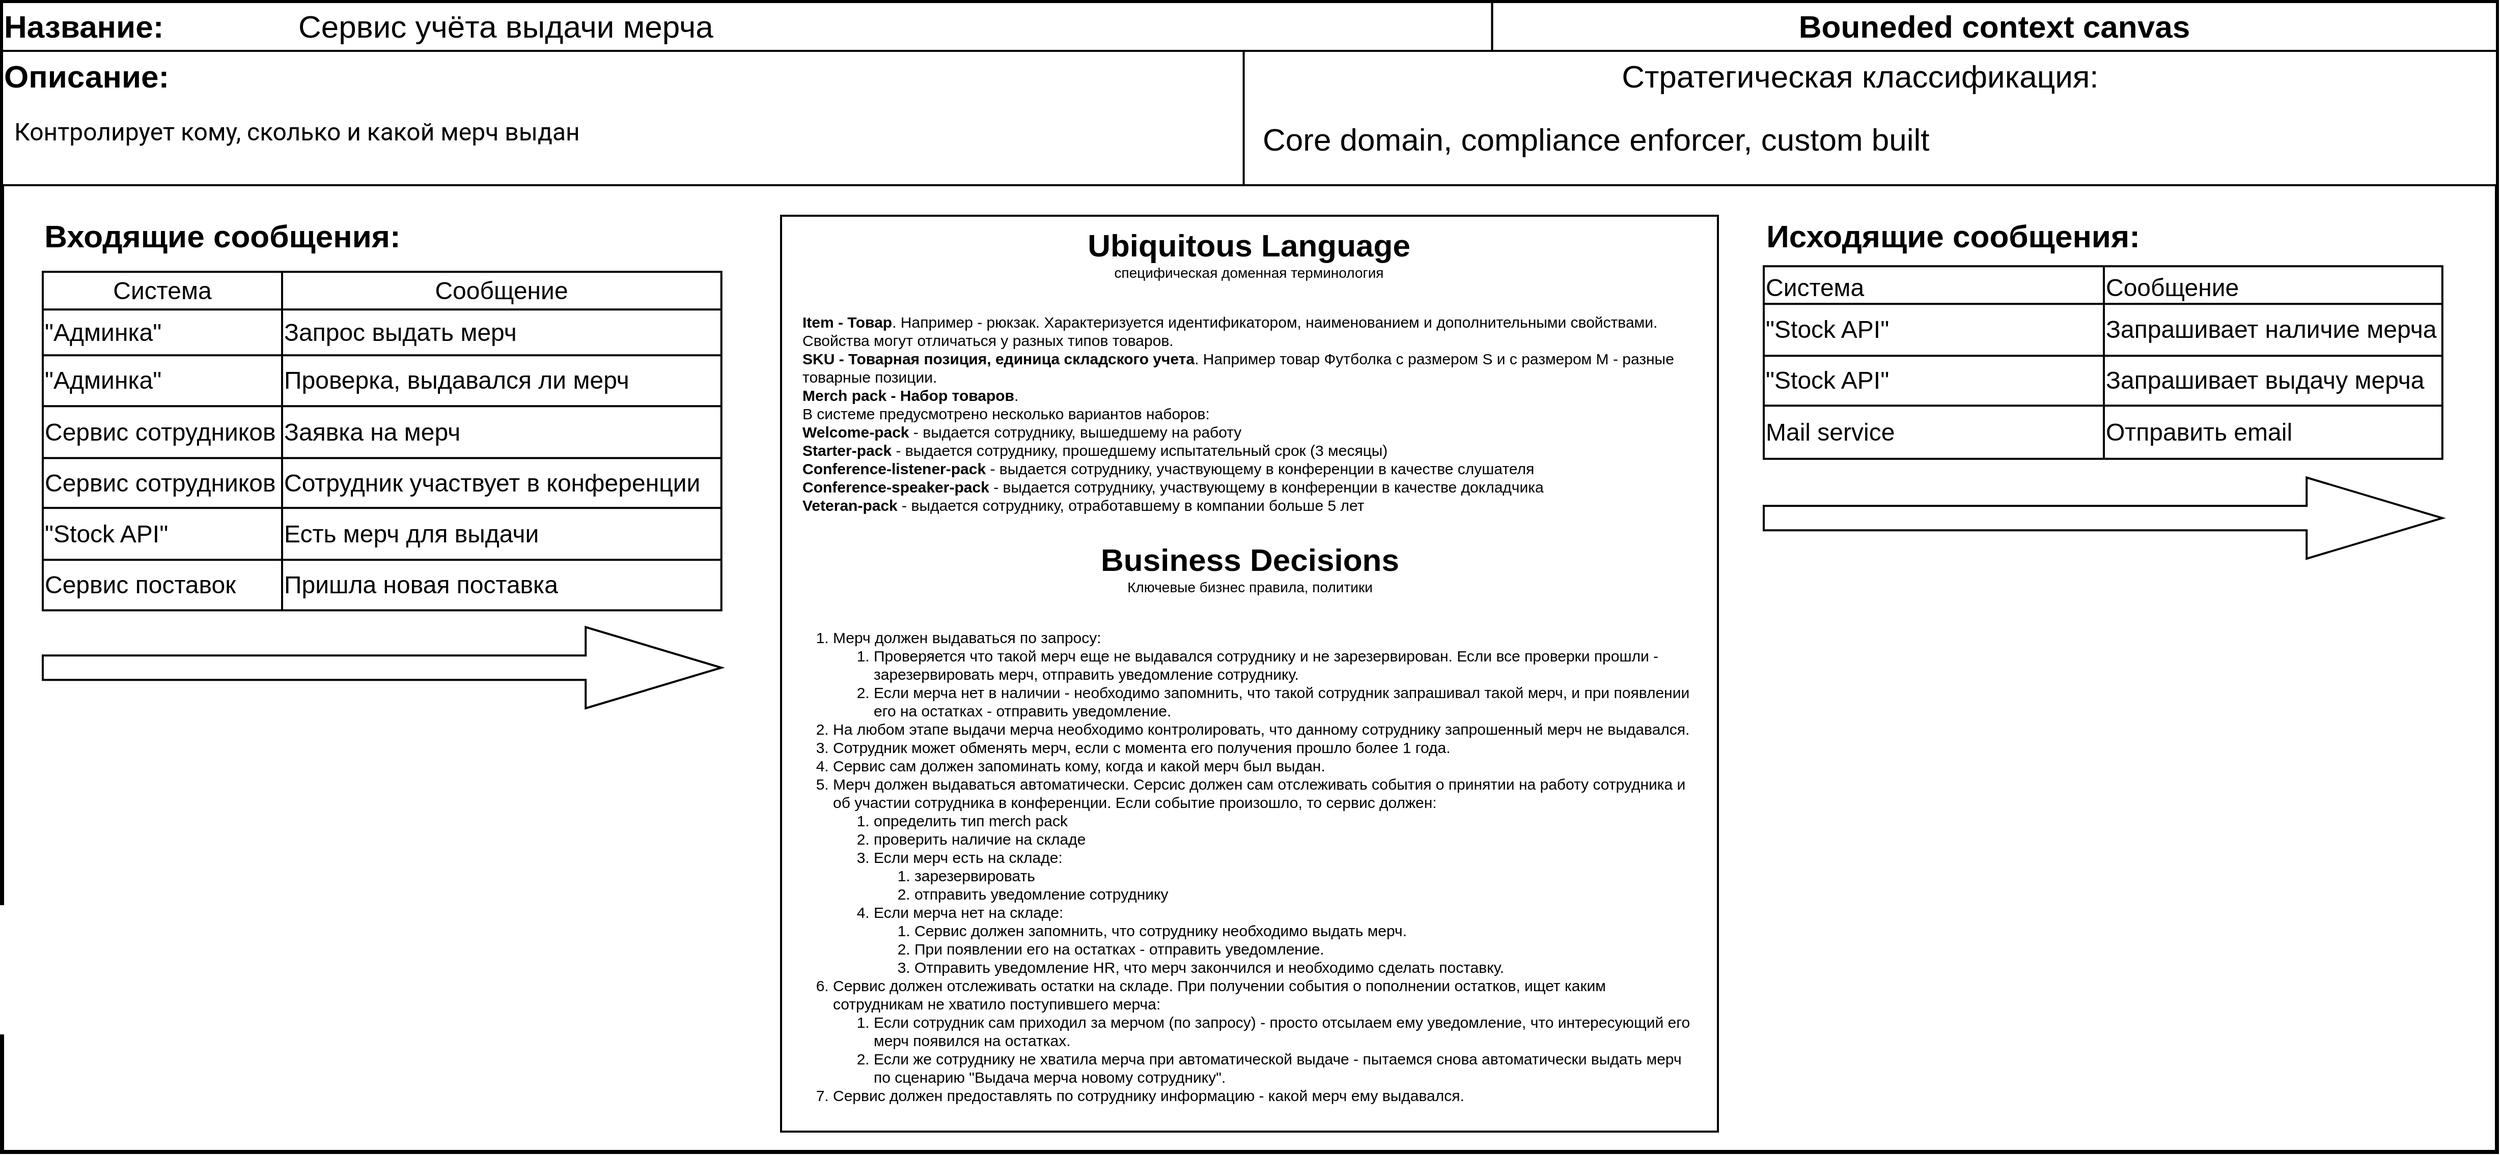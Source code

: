 <mxfile version="15.4.0" type="device"><diagram id="8OFZhzmo89h2vflNufuO" name="Page-1"><mxGraphModel dx="2844" dy="1724" grid="1" gridSize="10" guides="1" tooltips="1" connect="1" arrows="1" fold="1" page="1" pageScale="1" pageWidth="827" pageHeight="1169" math="0" shadow="0"><root><mxCell id="0"/><mxCell id="1" parent="0"/><mxCell id="90RE7-Sr8iYz6EcnKm03-32" value="" style="group" vertex="1" connectable="0" parent="1"><mxGeometry x="10" y="20" width="2450" height="1130" as="geometry"/></mxCell><mxCell id="C2i8B1bdvemPvVyp_Ss8-2" value="" style="rounded=0;whiteSpace=wrap;html=1;strokeWidth=4;glass=0;shadow=0;sketch=0;" parent="90RE7-Sr8iYz6EcnKm03-32" vertex="1"><mxGeometry width="2450" height="1130" as="geometry"/></mxCell><mxCell id="C2i8B1bdvemPvVyp_Ss8-19" value="" style="group" parent="90RE7-Sr8iYz6EcnKm03-32" vertex="1" connectable="0"><mxGeometry width="2450" height="180" as="geometry"/></mxCell><mxCell id="C2i8B1bdvemPvVyp_Ss8-5" value="" style="group;strokeColor=none;shadow=0;align=left;" parent="C2i8B1bdvemPvVyp_Ss8-19" vertex="1" connectable="0"><mxGeometry width="2450" height="48.0" as="geometry"/></mxCell><mxCell id="C2i8B1bdvemPvVyp_Ss8-17" value="" style="group" parent="C2i8B1bdvemPvVyp_Ss8-5" vertex="1" connectable="0"><mxGeometry width="2450" height="48.0" as="geometry"/></mxCell><mxCell id="C2i8B1bdvemPvVyp_Ss8-4" value="&lt;font style=&quot;font-size: 31px&quot;&gt;&lt;b&gt;Bouneded context canvas&lt;/b&gt;&lt;/font&gt;" style="rounded=0;whiteSpace=wrap;html=1;strokeWidth=2;strokeColor=default;" parent="C2i8B1bdvemPvVyp_Ss8-17" vertex="1"><mxGeometry x="1463.194" width="986.806" height="48.0" as="geometry"/></mxCell><mxCell id="C2i8B1bdvemPvVyp_Ss8-16" value="" style="group" parent="C2i8B1bdvemPvVyp_Ss8-17" vertex="1" connectable="0"><mxGeometry width="1463.194" height="48.0" as="geometry"/></mxCell><mxCell id="C2i8B1bdvemPvVyp_Ss8-3" value="&lt;b&gt;&lt;font style=&quot;font-size: 31px&quot;&gt;Название:&amp;nbsp;&lt;/font&gt;&lt;/b&gt;" style="rounded=0;whiteSpace=wrap;html=1;strokeWidth=2;align=left;" parent="C2i8B1bdvemPvVyp_Ss8-16" vertex="1"><mxGeometry width="1463.194" height="48.0" as="geometry"/></mxCell><mxCell id="C2i8B1bdvemPvVyp_Ss8-13" value="Сервис учёта выдачи мерча" style="text;html=1;strokeColor=none;fillColor=none;align=left;verticalAlign=middle;whiteSpace=wrap;rounded=0;shadow=0;fontSize=31;" parent="C2i8B1bdvemPvVyp_Ss8-16" vertex="1"><mxGeometry x="289.236" y="6.0" width="1139.931" height="36.0" as="geometry"/></mxCell><mxCell id="C2i8B1bdvemPvVyp_Ss8-8" value="&lt;font style=&quot;font-size: 31px&quot;&gt;Стратегическая классификация:&amp;nbsp;&lt;/font&gt;" style="rounded=0;whiteSpace=wrap;html=1;shadow=0;strokeColor=default;strokeWidth=2;verticalAlign=top;spacingRight=0;spacing=2;sketch=0;" parent="C2i8B1bdvemPvVyp_Ss8-19" vertex="1"><mxGeometry x="1207.907" y="47.998" width="1242.093" height="132.002" as="geometry"/></mxCell><mxCell id="C2i8B1bdvemPvVyp_Ss8-18" value="" style="group" parent="C2i8B1bdvemPvVyp_Ss8-19" vertex="1" connectable="0"><mxGeometry y="47.998" width="1219.302" height="132.002" as="geometry"/></mxCell><mxCell id="C2i8B1bdvemPvVyp_Ss8-7" value="&lt;font style=&quot;font-size: 31px&quot;&gt;&lt;b&gt;Описание:&lt;/b&gt;&lt;/font&gt;" style="rounded=0;whiteSpace=wrap;html=1;shadow=0;strokeColor=default;strokeWidth=2;align=left;verticalAlign=top;" parent="C2i8B1bdvemPvVyp_Ss8-18" vertex="1"><mxGeometry width="1219.302" height="132.002" as="geometry"/></mxCell><mxCell id="C2i8B1bdvemPvVyp_Ss8-12" value="&lt;span style=&quot;font-family: &amp;#34;roboto&amp;#34; , &amp;#34;arial&amp;#34; , sans-serif ; font-size: 24px ; text-align: center ; background-color: rgb(255 , 255 , 255)&quot;&gt;Контролирует кому, сколько и какой мерч выдан&lt;/span&gt;" style="text;html=1;strokeColor=none;fillColor=none;align=left;verticalAlign=top;whiteSpace=wrap;rounded=0;shadow=0;fontSize=31;" parent="C2i8B1bdvemPvVyp_Ss8-18" vertex="1"><mxGeometry x="10.0" y="52" width="1172.9" height="60" as="geometry"/></mxCell><mxCell id="HIC7lZ4OM-H-9Ils8Dxd-2" value="Core domain, compliance enforcer,&amp;nbsp;custom built" style="text;html=1;strokeColor=none;fillColor=none;align=left;verticalAlign=top;whiteSpace=wrap;rounded=0;shadow=0;fontSize=31;" parent="C2i8B1bdvemPvVyp_Ss8-19" vertex="1"><mxGeometry x="1236.313" y="110.0" width="1185.276" height="51.325" as="geometry"/></mxCell><mxCell id="WoysdQ80ojaou5vGWn7A-6" value="" style="group" parent="90RE7-Sr8iYz6EcnKm03-32" vertex="1" connectable="0"><mxGeometry x="765" y="210" width="920" height="900" as="geometry"/></mxCell><mxCell id="C2i8B1bdvemPvVyp_Ss8-9" value="" style="rounded=0;whiteSpace=wrap;html=1;shadow=0;strokeColor=default;strokeWidth=2;verticalAlign=top;fontSize=31;fontStyle=0" parent="WoysdQ80ojaou5vGWn7A-6" vertex="1"><mxGeometry width="920.0" height="900.0" as="geometry"/></mxCell><mxCell id="C2i8B1bdvemPvVyp_Ss8-46" value="&lt;p style=&quot;font-size: 15px&quot;&gt;&lt;font style=&quot;line-height: 100% ; font-size: 15px&quot;&gt;&lt;b style=&quot;font-size: 15px&quot;&gt;Item - Товар&lt;/b&gt;&lt;span style=&quot;font-size: 15px&quot;&gt;. Например - рюкзак. Характеризуется идентификатором, наименованием и дополнительными свойствами. Свойства могут отличаться у разных типов товаров.&lt;br&gt;&lt;/span&gt;&lt;/font&gt;&lt;font style=&quot;line-height: 100% ; font-size: 15px&quot;&gt;&lt;b style=&quot;font-size: 15px&quot;&gt;SKU - Товарная позиция, единица складского учета&lt;/b&gt;&lt;span style=&quot;font-size: 15px&quot;&gt;. Например товар Футболка с размером S и с размером M - разные товарные позиции.&lt;br&gt;&lt;/span&gt;&lt;/font&gt;&lt;span style=&quot;font-size: 15px&quot;&gt;&lt;b style=&quot;font-size: 15px&quot;&gt;Merch pack - Набор товаров&lt;/b&gt;.&lt;br&gt;&lt;/span&gt;&lt;span style=&quot;font-size: 15px&quot;&gt;В системе предусмотрено несколько вариантов наборов:&lt;br&gt;&lt;/span&gt;&lt;span style=&quot;font-size: 15px&quot;&gt;&lt;b style=&quot;font-size: 15px&quot;&gt;Welcome-pack&lt;/b&gt; - выдается сотруднику, вышедшему на работу&lt;br&gt;&lt;/span&gt;&lt;span style=&quot;font-size: 15px&quot;&gt;&lt;b style=&quot;font-size: 15px&quot;&gt;Starter-pack&lt;/b&gt; - выдается сотруднику, прошедшему испытательный срок (3 месяцы)&lt;br&gt;&lt;/span&gt;&lt;span style=&quot;font-size: 15px&quot;&gt;&lt;b style=&quot;font-size: 15px&quot;&gt;Conference-listener-pack&lt;/b&gt; - выдается сотруднику, участвующему в конференции в качестве слушателя&lt;br&gt;&lt;/span&gt;&lt;span style=&quot;font-size: 15px&quot;&gt;&lt;b style=&quot;font-size: 15px&quot;&gt;Conference-speaker-pack&lt;/b&gt; - выдается сотруднику, участвующему в конференции в качестве докладчика&lt;br&gt;&lt;/span&gt;&lt;span style=&quot;font-size: 15px&quot;&gt;&lt;b style=&quot;font-size: 15px&quot;&gt;Veteran-pack&lt;/b&gt; - выдается сотруднику, отработавшему в компании больше 5 лет&lt;/span&gt;&lt;/p&gt;&lt;font style=&quot;line-height: 100% ; font-size: 15px&quot;&gt;&lt;br style=&quot;font-size: 15px&quot;&gt;&lt;br style=&quot;font-size: 15px&quot;&gt;&lt;/font&gt;" style="text;html=1;strokeColor=none;fillColor=none;align=left;verticalAlign=top;whiteSpace=wrap;rounded=0;shadow=0;glass=0;sketch=0;fontSize=15;" parent="WoysdQ80ojaou5vGWn7A-6" vertex="1"><mxGeometry x="18.898" y="73.652" width="879.455" height="223.052" as="geometry"/></mxCell><mxCell id="WoysdQ80ojaou5vGWn7A-3" value="&lt;b style=&quot;font-size: 31px&quot;&gt;Ubiquitous Language&lt;/b&gt;&lt;br style=&quot;font-size: 31px&quot;&gt;&lt;font style=&quot;font-size: 14px&quot;&gt;специфическая доменная терминология&lt;/font&gt;" style="text;html=1;strokeColor=none;fillColor=none;align=center;verticalAlign=middle;whiteSpace=wrap;rounded=0;spacing=2;labelBackgroundColor=none;strokeWidth=1;" parent="WoysdQ80ojaou5vGWn7A-6" vertex="1"><mxGeometry x="278.349" width="363.303" height="73.652" as="geometry"/></mxCell><mxCell id="WoysdQ80ojaou5vGWn7A-4" value="&lt;span style=&quot;font-size: 31px&quot;&gt;&lt;b&gt;Business Decisions&lt;/b&gt;&lt;/span&gt;&lt;br style=&quot;font-size: 31px&quot;&gt;&lt;font style=&quot;font-size: 14px&quot;&gt;Ключевые бизнес правила, политики&lt;/font&gt;" style="text;html=1;strokeColor=none;fillColor=none;align=center;verticalAlign=middle;whiteSpace=wrap;rounded=0;spacing=2;" parent="WoysdQ80ojaou5vGWn7A-6" vertex="1"><mxGeometry x="293.567" y="306.593" width="332.856" height="79.121" as="geometry"/></mxCell><mxCell id="WoysdQ80ojaou5vGWn7A-5" value="&lt;ol&gt;&lt;li style=&quot;font-size: 15px ; box-sizing: content-box&quot;&gt;Мерч должен выдаваться по запросу:&lt;/li&gt;&lt;ol&gt;&lt;li style=&quot;font-size: 15px ; box-sizing: content-box&quot;&gt;Проверяется что такой мерч еще не выдавался сотруднику и не зарезервирован. Если все проверки прошли - зарезервировать мерч, отправить уведомление сотруднику.&lt;/li&gt;&lt;li style=&quot;font-size: 15px ; box-sizing: content-box&quot;&gt;Если мерча нет в наличии - необходимо запомнить, что такой сотрудник запрашивал такой мерч, и при появлении его на остатках - отправить уведомление.&lt;/li&gt;&lt;/ol&gt;&lt;li style=&quot;font-size: 15px&quot;&gt;&lt;font style=&quot;line-height: 100% ; font-size: 15px&quot;&gt;На любом этапе выдачи мерча необходимо контролировать, что данному сотруднику запрошенный мерч не выдавался.&lt;br&gt;&lt;/font&gt;&lt;/li&gt;&lt;li style=&quot;font-size: 15px&quot;&gt;&lt;font style=&quot;line-height: 100% ; font-size: 15px&quot;&gt;Cотрудник может обменять мерч, если с момента его получения прошло более 1 года.&lt;/font&gt;&lt;/li&gt;&lt;li style=&quot;font-size: 15px&quot;&gt;&lt;font style=&quot;line-height: 100% ; font-size: 15px&quot;&gt;Сервис сам должен запоминать кому, когда и какой мерч был выдан.&lt;/font&gt;&lt;/li&gt;&lt;li style=&quot;font-size: 15px&quot;&gt;&lt;font style=&quot;line-height: 100% ; font-size: 15px&quot;&gt;Мерч должен выдаваться автоматически. Серсис должен сам отслеживать события о принятии на работу сотрудника и об участии сотрудника в конференции. Если событие произошло, то сервис должен:&lt;/font&gt;&lt;/li&gt;&lt;ol&gt;&lt;li style=&quot;font-size: 15px&quot;&gt;определить тип merch pack&lt;/li&gt;&lt;li style=&quot;font-size: 15px&quot;&gt;проверить наличие на складе&lt;/li&gt;&lt;li style=&quot;font-size: 15px&quot;&gt;Если мерч есть на складе:&lt;/li&gt;&lt;ol style=&quot;font-size: 15px&quot;&gt;&lt;li style=&quot;font-size: 15px&quot;&gt;зарезервировать&lt;/li&gt;&lt;li style=&quot;font-size: 15px&quot;&gt;отправить уведомление сотруднику&lt;/li&gt;&lt;/ol&gt;&lt;li&gt;Если мерча нет на складе:&lt;/li&gt;&lt;ol&gt;&lt;li&gt;Сервис должен запомнить, что сотруднику необходимо выдать мерч.&lt;/li&gt;&lt;li&gt;При появлении его на остатках - отправить уведомление.&lt;/li&gt;&lt;li&gt;Отправить уведомление HR, что мерч закончился и необходимо сделать поставку.&lt;/li&gt;&lt;/ol&gt;&lt;/ol&gt;&lt;li style=&quot;font-size: 15px&quot;&gt;&lt;span style=&quot;font-size: 15px&quot;&gt;Сервис должен отслеживать остатки на складе. При получении события о пополнении остатков, ищет каким сотрудникам не хватило поступившего мерча:&lt;/span&gt;&lt;/li&gt;&lt;ol&gt;&lt;li style=&quot;font-size: 15px&quot;&gt;&lt;span style=&quot;font-size: 15px&quot;&gt;Если сотрудник сам приходил за мерчом (по запросу) - просто отсылаем ему уведомление, что интересующий его мерч появился на остатках.&lt;br&gt;&lt;/span&gt;&lt;/li&gt;&lt;li style=&quot;font-size: 15px&quot;&gt;&lt;span style=&quot;font-size: 15px&quot;&gt;Если же сотруднику не хватила мерча при автоматической выдаче - пытаемся снова автоматически выдать мерч по сценарию &quot;Выдача мерча новому сотруднику&quot;.&lt;br&gt;&lt;/span&gt;&lt;/li&gt;&lt;/ol&gt;&lt;li&gt;Сервис должен предоставлять по сотруднику информацию - какой мерч ему выдавался.&lt;/li&gt;&lt;/ol&gt;" style="text;html=1;strokeColor=none;fillColor=none;align=left;verticalAlign=top;whiteSpace=wrap;rounded=0;shadow=0;glass=0;sketch=0;fontSize=15;spacing=0;" parent="WoysdQ80ojaou5vGWn7A-6" vertex="1"><mxGeometry x="10.824" y="385.714" width="887.529" height="514.286" as="geometry"/></mxCell><mxCell id="90RE7-Sr8iYz6EcnKm03-27" value="" style="group" vertex="1" connectable="0" parent="90RE7-Sr8iYz6EcnKm03-32"><mxGeometry x="40.0" y="210.003" width="666.4" height="483.998" as="geometry"/></mxCell><mxCell id="C2i8B1bdvemPvVyp_Ss8-23" value="" style="shape=table;html=1;whiteSpace=wrap;startSize=0;container=1;collapsible=0;childLayout=tableLayout;rounded=0;shadow=0;glass=0;sketch=0;fontSize=24;strokeColor=default;strokeWidth=2;align=left;verticalAlign=top;" parent="90RE7-Sr8iYz6EcnKm03-27" vertex="1"><mxGeometry y="55.122" width="666.4" height="332.569" as="geometry"/></mxCell><mxCell id="C2i8B1bdvemPvVyp_Ss8-24" value="" style="shape=partialRectangle;html=1;whiteSpace=wrap;collapsible=0;dropTarget=0;pointerEvents=0;fillColor=none;top=0;left=0;bottom=0;right=0;points=[[0,0.5],[1,0.5]];portConstraint=eastwest;rounded=0;shadow=0;glass=0;sketch=0;fontSize=24;strokeColor=default;strokeWidth=2;align=left;verticalAlign=top;" parent="C2i8B1bdvemPvVyp_Ss8-23" vertex="1"><mxGeometry width="666.4" height="37" as="geometry"/></mxCell><mxCell id="C2i8B1bdvemPvVyp_Ss8-25" value="Система" style="shape=partialRectangle;html=1;whiteSpace=wrap;connectable=0;fillColor=none;top=0;left=0;bottom=0;right=0;overflow=hidden;pointerEvents=1;rounded=0;shadow=0;glass=0;sketch=0;fontSize=24;strokeColor=default;strokeWidth=2;align=center;verticalAlign=middle;" parent="C2i8B1bdvemPvVyp_Ss8-24" vertex="1"><mxGeometry width="235" height="37" as="geometry"><mxRectangle width="235" height="37" as="alternateBounds"/></mxGeometry></mxCell><mxCell id="C2i8B1bdvemPvVyp_Ss8-26" value="Сообщение" style="shape=partialRectangle;html=1;whiteSpace=wrap;connectable=0;fillColor=none;top=0;left=0;bottom=0;right=0;overflow=hidden;pointerEvents=1;rounded=0;shadow=0;glass=0;sketch=0;fontSize=24;strokeColor=default;strokeWidth=2;align=center;verticalAlign=middle;" parent="C2i8B1bdvemPvVyp_Ss8-24" vertex="1"><mxGeometry x="235" width="431" height="37" as="geometry"><mxRectangle width="431" height="37" as="alternateBounds"/></mxGeometry></mxCell><mxCell id="C2i8B1bdvemPvVyp_Ss8-28" value="" style="shape=partialRectangle;html=1;whiteSpace=wrap;collapsible=0;dropTarget=0;pointerEvents=0;fillColor=none;top=0;left=0;bottom=0;right=0;points=[[0,0.5],[1,0.5]];portConstraint=eastwest;rounded=0;shadow=0;glass=0;sketch=0;fontSize=24;strokeColor=default;strokeWidth=2;align=left;verticalAlign=top;" parent="C2i8B1bdvemPvVyp_Ss8-23" vertex="1"><mxGeometry y="37" width="666.4" height="45" as="geometry"/></mxCell><mxCell id="C2i8B1bdvemPvVyp_Ss8-29" value="&quot;Админка&quot;" style="shape=partialRectangle;html=1;whiteSpace=wrap;connectable=0;fillColor=none;top=0;left=0;bottom=0;right=0;overflow=hidden;pointerEvents=1;rounded=0;shadow=0;glass=0;sketch=0;fontSize=24;strokeColor=default;strokeWidth=2;align=left;verticalAlign=middle;" parent="C2i8B1bdvemPvVyp_Ss8-28" vertex="1"><mxGeometry width="235" height="45" as="geometry"><mxRectangle width="235" height="45" as="alternateBounds"/></mxGeometry></mxCell><mxCell id="C2i8B1bdvemPvVyp_Ss8-30" value="Запрос выдать мерч&lt;br style=&quot;font-size: 24px;&quot;&gt;" style="shape=partialRectangle;html=1;whiteSpace=wrap;connectable=0;fillColor=none;top=0;left=0;bottom=0;right=0;overflow=hidden;pointerEvents=1;rounded=0;shadow=0;glass=0;sketch=0;fontSize=24;strokeColor=default;strokeWidth=2;align=left;verticalAlign=middle;" parent="C2i8B1bdvemPvVyp_Ss8-28" vertex="1"><mxGeometry x="235" width="431" height="45" as="geometry"><mxRectangle width="431" height="45" as="alternateBounds"/></mxGeometry></mxCell><mxCell id="C2i8B1bdvemPvVyp_Ss8-32" value="" style="shape=partialRectangle;html=1;whiteSpace=wrap;collapsible=0;dropTarget=0;pointerEvents=0;fillColor=none;top=0;left=0;bottom=0;right=0;points=[[0,0.5],[1,0.5]];portConstraint=eastwest;rounded=0;shadow=0;glass=0;sketch=0;fontSize=24;strokeColor=default;strokeWidth=2;align=left;verticalAlign=top;" parent="C2i8B1bdvemPvVyp_Ss8-23" vertex="1"><mxGeometry y="82" width="666.4" height="50" as="geometry"/></mxCell><mxCell id="C2i8B1bdvemPvVyp_Ss8-33" value="&quot;Админка&quot;" style="shape=partialRectangle;html=1;whiteSpace=wrap;connectable=0;fillColor=none;top=0;left=0;bottom=0;right=0;overflow=hidden;pointerEvents=1;rounded=0;shadow=0;glass=0;sketch=0;fontSize=24;strokeColor=default;strokeWidth=2;align=left;verticalAlign=middle;" parent="C2i8B1bdvemPvVyp_Ss8-32" vertex="1"><mxGeometry width="235" height="50" as="geometry"><mxRectangle width="235" height="50" as="alternateBounds"/></mxGeometry></mxCell><mxCell id="C2i8B1bdvemPvVyp_Ss8-34" value="Проверка, выдавался ли мерч" style="shape=partialRectangle;html=1;whiteSpace=wrap;connectable=0;fillColor=none;top=0;left=0;bottom=0;right=0;overflow=hidden;pointerEvents=1;rounded=0;shadow=0;glass=0;sketch=0;fontSize=24;strokeColor=default;strokeWidth=2;align=left;verticalAlign=middle;" parent="C2i8B1bdvemPvVyp_Ss8-32" vertex="1"><mxGeometry x="235" width="431" height="50" as="geometry"><mxRectangle width="431" height="50" as="alternateBounds"/></mxGeometry></mxCell><mxCell id="90RE7-Sr8iYz6EcnKm03-14" style="shape=partialRectangle;html=1;whiteSpace=wrap;collapsible=0;dropTarget=0;pointerEvents=0;fillColor=none;top=0;left=0;bottom=0;right=0;points=[[0,0.5],[1,0.5]];portConstraint=eastwest;rounded=0;shadow=0;glass=0;sketch=0;fontSize=24;strokeColor=default;strokeWidth=2;align=left;verticalAlign=top;" vertex="1" parent="C2i8B1bdvemPvVyp_Ss8-23"><mxGeometry y="132" width="666.4" height="51" as="geometry"/></mxCell><mxCell id="90RE7-Sr8iYz6EcnKm03-15" value="Сервис сотрудников" style="shape=partialRectangle;html=1;whiteSpace=wrap;connectable=0;fillColor=none;top=0;left=0;bottom=0;right=0;overflow=hidden;pointerEvents=1;rounded=0;shadow=0;glass=0;sketch=0;fontSize=24;strokeColor=default;strokeWidth=2;align=left;verticalAlign=middle;" vertex="1" parent="90RE7-Sr8iYz6EcnKm03-14"><mxGeometry width="235" height="51" as="geometry"><mxRectangle width="235" height="51" as="alternateBounds"/></mxGeometry></mxCell><mxCell id="90RE7-Sr8iYz6EcnKm03-16" value="Заявка на мерч" style="shape=partialRectangle;html=1;whiteSpace=wrap;connectable=0;fillColor=none;top=0;left=0;bottom=0;right=0;overflow=hidden;pointerEvents=1;rounded=0;shadow=0;glass=0;sketch=0;fontSize=24;strokeColor=default;strokeWidth=2;align=left;verticalAlign=middle;" vertex="1" parent="90RE7-Sr8iYz6EcnKm03-14"><mxGeometry x="235" width="431" height="51" as="geometry"><mxRectangle width="431" height="51" as="alternateBounds"/></mxGeometry></mxCell><mxCell id="90RE7-Sr8iYz6EcnKm03-17" style="shape=partialRectangle;html=1;whiteSpace=wrap;collapsible=0;dropTarget=0;pointerEvents=0;fillColor=none;top=0;left=0;bottom=0;right=0;points=[[0,0.5],[1,0.5]];portConstraint=eastwest;rounded=0;shadow=0;glass=0;sketch=0;fontSize=24;strokeColor=default;strokeWidth=2;align=left;verticalAlign=top;" vertex="1" parent="C2i8B1bdvemPvVyp_Ss8-23"><mxGeometry y="183" width="666.4" height="49" as="geometry"/></mxCell><mxCell id="90RE7-Sr8iYz6EcnKm03-18" value="Сервис сотрудников" style="shape=partialRectangle;html=1;whiteSpace=wrap;connectable=0;fillColor=none;top=0;left=0;bottom=0;right=0;overflow=hidden;pointerEvents=1;rounded=0;shadow=0;glass=0;sketch=0;fontSize=24;strokeColor=default;strokeWidth=2;align=left;verticalAlign=middle;" vertex="1" parent="90RE7-Sr8iYz6EcnKm03-17"><mxGeometry width="235" height="49" as="geometry"><mxRectangle width="235" height="49" as="alternateBounds"/></mxGeometry></mxCell><mxCell id="90RE7-Sr8iYz6EcnKm03-19" value="Сотрудник участвует в конференции" style="shape=partialRectangle;html=1;whiteSpace=wrap;connectable=0;fillColor=none;top=0;left=0;bottom=0;right=0;overflow=hidden;pointerEvents=1;rounded=0;shadow=0;glass=0;sketch=0;fontSize=24;strokeColor=default;strokeWidth=2;align=left;verticalAlign=middle;" vertex="1" parent="90RE7-Sr8iYz6EcnKm03-17"><mxGeometry x="235" width="431" height="49" as="geometry"><mxRectangle width="431" height="49" as="alternateBounds"/></mxGeometry></mxCell><mxCell id="90RE7-Sr8iYz6EcnKm03-20" style="shape=partialRectangle;html=1;whiteSpace=wrap;collapsible=0;dropTarget=0;pointerEvents=0;fillColor=none;top=0;left=0;bottom=0;right=0;points=[[0,0.5],[1,0.5]];portConstraint=eastwest;rounded=0;shadow=0;glass=0;sketch=0;fontSize=24;strokeColor=default;strokeWidth=2;align=left;verticalAlign=top;" vertex="1" parent="C2i8B1bdvemPvVyp_Ss8-23"><mxGeometry y="232" width="666.4" height="51" as="geometry"/></mxCell><mxCell id="90RE7-Sr8iYz6EcnKm03-21" value="&quot;Stock API&quot;" style="shape=partialRectangle;html=1;whiteSpace=wrap;connectable=0;fillColor=none;top=0;left=0;bottom=0;right=0;overflow=hidden;pointerEvents=1;rounded=0;shadow=0;glass=0;sketch=0;fontSize=24;strokeColor=default;strokeWidth=2;align=left;verticalAlign=middle;" vertex="1" parent="90RE7-Sr8iYz6EcnKm03-20"><mxGeometry width="235" height="51" as="geometry"><mxRectangle width="235" height="51" as="alternateBounds"/></mxGeometry></mxCell><mxCell id="90RE7-Sr8iYz6EcnKm03-22" value="Есть мерч для выдачи" style="shape=partialRectangle;html=1;whiteSpace=wrap;connectable=0;fillColor=none;top=0;left=0;bottom=0;right=0;overflow=hidden;pointerEvents=1;rounded=0;shadow=0;glass=0;sketch=0;fontSize=24;strokeColor=default;strokeWidth=2;align=left;verticalAlign=middle;" vertex="1" parent="90RE7-Sr8iYz6EcnKm03-20"><mxGeometry x="235" width="431" height="51" as="geometry"><mxRectangle width="431" height="51" as="alternateBounds"/></mxGeometry></mxCell><mxCell id="90RE7-Sr8iYz6EcnKm03-23" style="shape=partialRectangle;html=1;whiteSpace=wrap;collapsible=0;dropTarget=0;pointerEvents=0;fillColor=none;top=0;left=0;bottom=0;right=0;points=[[0,0.5],[1,0.5]];portConstraint=eastwest;rounded=0;shadow=0;glass=0;sketch=0;fontSize=24;strokeColor=default;strokeWidth=2;align=left;verticalAlign=top;" vertex="1" parent="C2i8B1bdvemPvVyp_Ss8-23"><mxGeometry y="283" width="666.4" height="50" as="geometry"/></mxCell><mxCell id="90RE7-Sr8iYz6EcnKm03-24" value="Сервис поставок" style="shape=partialRectangle;html=1;whiteSpace=wrap;connectable=0;fillColor=none;top=0;left=0;bottom=0;right=0;overflow=hidden;pointerEvents=1;rounded=0;shadow=0;glass=0;sketch=0;fontSize=24;strokeColor=default;strokeWidth=2;align=left;verticalAlign=middle;" vertex="1" parent="90RE7-Sr8iYz6EcnKm03-23"><mxGeometry width="235" height="50" as="geometry"><mxRectangle width="235" height="50" as="alternateBounds"/></mxGeometry></mxCell><mxCell id="90RE7-Sr8iYz6EcnKm03-25" value="Пришла новая поставка" style="shape=partialRectangle;html=1;whiteSpace=wrap;connectable=0;fillColor=none;top=0;left=0;bottom=0;right=0;overflow=hidden;pointerEvents=1;rounded=0;shadow=0;glass=0;sketch=0;fontSize=24;strokeColor=default;strokeWidth=2;align=left;verticalAlign=middle;" vertex="1" parent="90RE7-Sr8iYz6EcnKm03-23"><mxGeometry x="235" width="431" height="50" as="geometry"><mxRectangle width="431" height="50" as="alternateBounds"/></mxGeometry></mxCell><mxCell id="C2i8B1bdvemPvVyp_Ss8-14" value="&lt;b&gt;Входящие сообщения:&lt;/b&gt;" style="text;html=1;strokeColor=none;fillColor=none;align=center;verticalAlign=middle;whiteSpace=wrap;rounded=0;shadow=0;glass=0;sketch=0;fontSize=31;" parent="90RE7-Sr8iYz6EcnKm03-27" vertex="1"><mxGeometry width="352.8" height="39.881" as="geometry"/></mxCell><mxCell id="C2i8B1bdvemPvVyp_Ss8-10" value="" style="shape=singleArrow;whiteSpace=wrap;html=1;shadow=0;fontSize=31;strokeColor=default;strokeWidth=2;verticalAlign=top;" parent="90RE7-Sr8iYz6EcnKm03-27" vertex="1"><mxGeometry y="404.228" width="666.4" height="79.771" as="geometry"/></mxCell><mxCell id="90RE7-Sr8iYz6EcnKm03-31" value="" style="group" vertex="1" connectable="0" parent="90RE7-Sr8iYz6EcnKm03-32"><mxGeometry x="1730.0" y="210.006" width="666.4" height="355.38" as="geometry"/></mxCell><mxCell id="C2i8B1bdvemPvVyp_Ss8-36" value="" style="shape=table;html=1;whiteSpace=wrap;startSize=0;container=1;collapsible=0;childLayout=tableLayout;rounded=0;shadow=0;glass=0;sketch=0;fontSize=24;strokeColor=default;strokeWidth=2;align=left;verticalAlign=top;" parent="90RE7-Sr8iYz6EcnKm03-31" vertex="1"><mxGeometry y="49.61" width="666.4" height="189.252" as="geometry"/></mxCell><mxCell id="C2i8B1bdvemPvVyp_Ss8-37" value="" style="shape=partialRectangle;html=1;whiteSpace=wrap;collapsible=0;dropTarget=0;pointerEvents=0;fillColor=none;top=0;left=0;bottom=0;right=0;points=[[0,0.5],[1,0.5]];portConstraint=eastwest;rounded=0;shadow=0;glass=0;sketch=0;fontSize=14;strokeColor=default;strokeWidth=2;align=left;verticalAlign=top;" parent="C2i8B1bdvemPvVyp_Ss8-36" vertex="1"><mxGeometry width="666.4" height="37" as="geometry"/></mxCell><mxCell id="C2i8B1bdvemPvVyp_Ss8-38" value="Система" style="shape=partialRectangle;html=1;whiteSpace=wrap;connectable=0;fillColor=none;top=0;left=0;bottom=0;right=0;overflow=hidden;pointerEvents=1;rounded=0;shadow=0;glass=0;sketch=0;fontSize=24;strokeColor=default;strokeWidth=2;align=left;verticalAlign=top;" parent="C2i8B1bdvemPvVyp_Ss8-37" vertex="1"><mxGeometry width="334" height="37" as="geometry"><mxRectangle width="334" height="37" as="alternateBounds"/></mxGeometry></mxCell><mxCell id="C2i8B1bdvemPvVyp_Ss8-39" value="Сообщение" style="shape=partialRectangle;html=1;whiteSpace=wrap;connectable=0;fillColor=none;top=0;left=0;bottom=0;right=0;overflow=hidden;pointerEvents=1;rounded=0;shadow=0;glass=0;sketch=0;fontSize=24;strokeColor=default;strokeWidth=2;align=left;verticalAlign=top;" parent="C2i8B1bdvemPvVyp_Ss8-37" vertex="1"><mxGeometry x="334" width="332" height="37" as="geometry"><mxRectangle width="332" height="37" as="alternateBounds"/></mxGeometry></mxCell><mxCell id="C2i8B1bdvemPvVyp_Ss8-40" value="" style="shape=partialRectangle;html=1;whiteSpace=wrap;collapsible=0;dropTarget=0;pointerEvents=0;fillColor=none;top=0;left=0;bottom=0;right=0;points=[[0,0.5],[1,0.5]];portConstraint=eastwest;rounded=0;shadow=0;glass=0;sketch=0;fontSize=31;strokeColor=default;strokeWidth=2;align=left;verticalAlign=top;" parent="C2i8B1bdvemPvVyp_Ss8-36" vertex="1"><mxGeometry y="37" width="666.4" height="51" as="geometry"/></mxCell><mxCell id="C2i8B1bdvemPvVyp_Ss8-41" value="&lt;span&gt;&quot;Stock API&quot;&lt;/span&gt;" style="shape=partialRectangle;html=1;whiteSpace=wrap;connectable=0;fillColor=none;top=0;left=0;bottom=0;right=0;overflow=hidden;pointerEvents=1;rounded=0;shadow=0;glass=0;sketch=0;fontSize=24;strokeColor=default;strokeWidth=2;align=left;verticalAlign=middle;" parent="C2i8B1bdvemPvVyp_Ss8-40" vertex="1"><mxGeometry width="334" height="51" as="geometry"><mxRectangle width="334" height="51" as="alternateBounds"/></mxGeometry></mxCell><mxCell id="C2i8B1bdvemPvVyp_Ss8-42" value="Запрашивает наличие мерча" style="shape=partialRectangle;html=1;whiteSpace=wrap;connectable=0;fillColor=none;top=0;left=0;bottom=0;right=0;overflow=hidden;pointerEvents=1;rounded=0;shadow=0;glass=0;sketch=0;fontSize=24;strokeColor=default;strokeWidth=2;align=left;verticalAlign=middle;" parent="C2i8B1bdvemPvVyp_Ss8-40" vertex="1"><mxGeometry x="334" width="332" height="51" as="geometry"><mxRectangle width="332" height="51" as="alternateBounds"/></mxGeometry></mxCell><mxCell id="C2i8B1bdvemPvVyp_Ss8-43" value="" style="shape=partialRectangle;html=1;whiteSpace=wrap;collapsible=0;dropTarget=0;pointerEvents=0;fillColor=none;top=0;left=0;bottom=0;right=0;points=[[0,0.5],[1,0.5]];portConstraint=eastwest;rounded=0;shadow=0;glass=0;sketch=0;fontSize=31;strokeColor=default;strokeWidth=2;align=left;verticalAlign=top;" parent="C2i8B1bdvemPvVyp_Ss8-36" vertex="1"><mxGeometry y="88" width="666.4" height="49" as="geometry"/></mxCell><mxCell id="C2i8B1bdvemPvVyp_Ss8-44" value="&lt;span&gt;&quot;Stock API&quot;&lt;/span&gt;" style="shape=partialRectangle;html=1;whiteSpace=wrap;connectable=0;fillColor=none;top=0;left=0;bottom=0;right=0;overflow=hidden;pointerEvents=1;rounded=0;shadow=0;glass=0;sketch=0;fontSize=24;strokeColor=default;strokeWidth=2;align=left;verticalAlign=middle;" parent="C2i8B1bdvemPvVyp_Ss8-43" vertex="1"><mxGeometry width="334" height="49" as="geometry"><mxRectangle width="334" height="49" as="alternateBounds"/></mxGeometry></mxCell><mxCell id="C2i8B1bdvemPvVyp_Ss8-45" value="Запрашивает выдачу мерча" style="shape=partialRectangle;html=1;whiteSpace=wrap;connectable=0;fillColor=none;top=0;left=0;bottom=0;right=0;overflow=hidden;pointerEvents=1;rounded=0;shadow=0;glass=0;sketch=0;fontSize=24;strokeColor=default;strokeWidth=2;align=left;verticalAlign=middle;" parent="C2i8B1bdvemPvVyp_Ss8-43" vertex="1"><mxGeometry x="334" width="332" height="49" as="geometry"><mxRectangle width="332" height="49" as="alternateBounds"/></mxGeometry></mxCell><mxCell id="90RE7-Sr8iYz6EcnKm03-28" style="shape=partialRectangle;html=1;whiteSpace=wrap;collapsible=0;dropTarget=0;pointerEvents=0;fillColor=none;top=0;left=0;bottom=0;right=0;points=[[0,0.5],[1,0.5]];portConstraint=eastwest;rounded=0;shadow=0;glass=0;sketch=0;fontSize=31;strokeColor=default;strokeWidth=2;align=left;verticalAlign=top;" vertex="1" parent="C2i8B1bdvemPvVyp_Ss8-36"><mxGeometry y="137" width="666.4" height="52" as="geometry"/></mxCell><mxCell id="90RE7-Sr8iYz6EcnKm03-29" value="Mail service" style="shape=partialRectangle;html=1;whiteSpace=wrap;connectable=0;fillColor=none;top=0;left=0;bottom=0;right=0;overflow=hidden;pointerEvents=1;rounded=0;shadow=0;glass=0;sketch=0;fontSize=24;strokeColor=default;strokeWidth=2;align=left;verticalAlign=middle;" vertex="1" parent="90RE7-Sr8iYz6EcnKm03-28"><mxGeometry width="334" height="52" as="geometry"><mxRectangle width="334" height="52" as="alternateBounds"/></mxGeometry></mxCell><mxCell id="90RE7-Sr8iYz6EcnKm03-30" value="Отправить email" style="shape=partialRectangle;html=1;whiteSpace=wrap;connectable=0;fillColor=none;top=0;left=0;bottom=0;right=0;overflow=hidden;pointerEvents=1;rounded=0;shadow=0;glass=0;sketch=0;fontSize=24;strokeColor=default;strokeWidth=2;align=left;verticalAlign=middle;" vertex="1" parent="90RE7-Sr8iYz6EcnKm03-28"><mxGeometry x="334" width="332" height="52" as="geometry"><mxRectangle width="332" height="52" as="alternateBounds"/></mxGeometry></mxCell><mxCell id="C2i8B1bdvemPvVyp_Ss8-11" value="" style="shape=singleArrow;whiteSpace=wrap;html=1;shadow=0;fontSize=31;strokeColor=default;strokeWidth=2;verticalAlign=top;" parent="90RE7-Sr8iYz6EcnKm03-31" vertex="1"><mxGeometry y="257.236" width="666.4" height="79.771" as="geometry"/></mxCell><mxCell id="C2i8B1bdvemPvVyp_Ss8-15" value="&lt;b&gt;Исходящие сообщения:&lt;/b&gt;" style="text;html=1;strokeColor=none;fillColor=none;align=center;verticalAlign=middle;whiteSpace=wrap;rounded=0;shadow=0;glass=0;sketch=0;fontSize=31;" parent="90RE7-Sr8iYz6EcnKm03-31" vertex="1"><mxGeometry width="372.4" height="39.881" as="geometry"/></mxCell></root></mxGraphModel></diagram></mxfile>